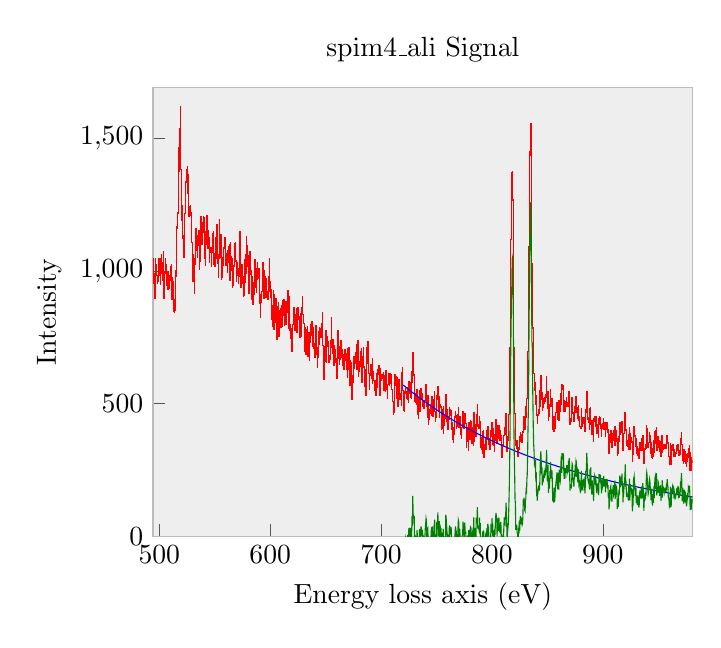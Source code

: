 % This file was created by tikzplotlib v0.9.1.
\begin{tikzpicture}

\begin{axis}[
axis background/.style={fill=white!93.333!black},
axis line style={white!73.725!black},
tick pos=left,
title={spim4\_ali Signal},
x grid style={white!69.02!black},
xlabel={Energy loss axis (eV)},
xmin=494.32, xmax=981.052,
xtick style={color=white!33.333!black},
y grid style={white!69.02!black},
ylabel={Intensity},
ymin=0, ymax=1690.7,
ytick style={color=white!33.333!black}
]
\addplot [red, const plot mark mid]
table {%
494.32 1046
494.644 1013
494.968 954
495.291 967
495.615 991
495.939 895
496.262 952
496.586 1047
496.909 1024
497.233 1019
497.557 1002
497.88 984
498.204 960
498.528 954
498.851 962
499.175 993
499.498 1000
499.822 1047
500.146 1012
500.469 985
500.793 1047
501.117 950
501.44 1034
501.764 1062
502.087 990
502.411 992
502.735 963
503.058 1002
503.382 1033
503.706 1073
504.029 897
504.353 954
504.676 953
505.0 993
505.324 990
505.647 1048
505.971 1025
506.294 993
506.618 945
506.942 983
507.265 997
507.589 950
507.913 932
508.236 998
508.56 935
508.883 982
509.207 961
509.531 973
509.854 963
510.178 1002
510.502 1015
510.825 1025
511.149 966
511.472 894
511.796 932
512.12 977
512.443 959
512.767 909
513.091 848
513.414 891
513.738 843
514.061 876
514.385 851
514.709 906
515.032 1002
515.356 1002
515.68 978
516.003 1166
516.327 1161
516.65 1222
516.974 1217
517.298 1371
517.621 1377
517.945 1467
518.269 1539
518.592 1520
518.916 1622
519.239 1458
519.563 1382
519.887 1193
520.21 1207
520.534 1189
520.858 1247
521.181 1132
521.505 1124
521.828 1080
522.152 1053
522.476 1123
522.799 1175
523.123 1218
523.447 1308
523.77 1279
524.094 1338
524.417 1334
524.741 1365
525.065 1381
525.388 1395
525.712 1363
526.036 1294
526.359 1299
526.683 1204
527.006 1244
527.33 1240
527.654 1211
527.977 1246
528.301 1221
528.625 1219
528.948 1106
529.272 1133
529.595 1106
529.919 1033
530.243 1063
530.566 960
530.89 1010
531.214 995
531.537 917
531.861 948
532.184 1046
532.508 1024
532.832 1153
533.155 1162
533.479 1137
533.803 1132
534.126 1078
534.45 1052
534.773 1134
535.097 1095
535.421 1132
535.744 1151
536.068 1006
536.392 1029
536.715 1036
537.039 1157
537.362 1192
537.686 1207
538.01 1199
538.333 1101
538.657 1122
538.981 1183
539.304 1145
539.628 1206
539.951 1170
540.275 1203
540.599 1089
540.922 1092
541.246 1047
541.57 1022
541.893 1075
542.217 1150
542.54 1144
542.864 1209
543.188 1101
543.511 1121
543.835 1087
544.159 1142
544.482 1154
544.806 1128
545.129 1049
545.453 1034
545.777 1089
546.1 1070
546.424 1077
546.748 1073
547.071 1018
547.395 1071
547.718 1087
548.042 1140
548.366 1082
548.689 1073
549.013 1149
549.337 1024
549.66 1064
549.984 1061
550.307 1018
550.631 1127
550.955 1076
551.278 1046
551.602 1068
551.926 1175
552.249 1108
552.573 1042
552.896 1027
553.22 976
553.544 1016
553.867 1063
554.191 1047
554.515 1193
554.838 1089
555.162 1057
555.485 1138
555.809 1051
556.133 970
556.456 1049
556.78 1003
557.104 977
557.427 1041
557.751 1020
558.074 1029
558.398 1089
558.722 1100
559.045 1087
559.369 1127
559.693 1044
560.016 1020
560.34 1064
560.663 1057
560.987 1056
561.311 996
561.634 1078
561.958 1059
562.282 1092
562.605 1038
562.929 1031
563.252 1100
563.576 973
563.9 964
564.223 1106
564.547 1002
564.871 1034
565.194 1055
565.518 1048
565.841 988
566.165 939
566.489 981
566.812 946
567.136 1011
567.46 1019
567.783 1044
568.107 1063
568.43 1104
568.754 1107
569.078 1038
569.401 960
569.725 1040
570.049 984
570.372 1010
570.696 1032
571.019 998
571.343 1011
571.667 954
571.99 980
572.314 1012
572.638 1147
572.961 1112
573.285 1040
573.608 938
573.932 990
574.256 983
574.579 1024
574.903 979
575.227 955
575.55 978
575.874 905
576.197 918
576.521 973
576.845 908
577.168 982
577.492 1045
577.816 957
578.139 1061
578.463 992
578.786 1131
579.11 1044
579.434 1059
579.757 1095
580.081 1017
580.405 1058
580.728 1021
581.052 915
581.375 1000
581.699 1072
582.023 1054
582.346 1037
582.67 987
582.994 1003
583.317 934
583.641 891
583.964 978
584.288 905
584.612 875
584.935 950
585.259 911
585.583 958
585.906 1030
586.23 1044
586.553 981
586.877 938
587.201 951
587.524 1008
587.848 920
588.172 967
588.495 1033
588.819 971
589.142 1011
589.466 994
589.79 1010
590.113 996
590.437 968
590.761 877
591.084 826
591.408 913
591.731 909
592.055 907
592.379 881
592.702 924
593.026 935
593.35 1022
593.673 1032
593.997 954
594.32 895
594.644 914
594.968 1000
595.291 979
595.615 960
595.939 900
596.262 970
596.586 936
596.909 900
597.233 924
597.557 922
597.88 921
598.204 892
598.528 958
598.851 978
599.175 1048
599.498 922
599.822 930
600.146 959
600.469 951
600.793 901
601.117 930
601.44 842
601.764 817
602.087 831
602.411 792
602.735 870
603.058 928
603.382 780
603.705 912
604.029 881
604.353 857
604.676 806
605.0 808
605.324 896
605.647 818
605.971 865
606.294 743
606.618 826
606.942 835
607.265 818
607.589 881
607.913 754
608.236 768
608.56 847
608.883 851
609.207 832
609.531 859
609.854 788
610.178 859
610.502 805
610.825 868
611.149 791
611.472 888
611.796 831
612.12 857
612.443 894
612.767 796
613.091 818
613.414 800
613.738 846
614.061 839
614.385 883
614.709 798
615.032 846
615.356 851
615.68 843
616.003 926
616.327 856
616.65 782
616.974 904
617.298 806
617.621 809
617.945 777
618.269 800
618.592 747
618.916 784
619.239 763
619.563 695
619.887 781
620.21 745
620.534 800
620.858 809
621.181 863
621.505 807
621.828 839
622.152 863
622.476 775
622.799 830
623.123 837
623.447 836
623.77 859
624.094 769
624.417 788
624.741 862
625.065 837
625.388 864
625.712 817
626.036 829
626.359 826
626.683 768
627.006 751
627.33 840
627.654 785
627.977 753
628.301 823
628.625 863
628.948 845
629.272 905
629.595 835
629.919 809
630.243 835
630.566 802
630.89 735
631.214 698
631.537 749
631.861 786
632.184 775
632.508 687
632.832 716
633.155 778
633.479 790
633.803 712
634.126 676
634.45 762
634.773 729
635.097 768
635.421 661
635.744 731
636.068 741
636.392 800
636.715 800
637.039 811
637.362 757
637.686 809
638.01 800
638.333 716
638.657 788
638.981 738
639.304 707
639.628 728
639.951 723
640.275 675
640.599 681
640.922 767
641.246 795
641.57 791
641.893 779
642.217 686
642.54 635
642.864 712
643.188 675
643.511 756
643.835 771
644.159 724
644.482 785
644.806 748
645.129 754
645.453 769
645.777 783
646.1 751
646.424 762
646.748 803
647.071 845
647.395 736
647.718 719
648.042 631
648.366 593
648.689 655
649.013 715
649.337 660
649.66 719
649.984 741
650.307 776
650.631 719
650.955 656
651.278 751
651.602 719
651.926 716
652.249 735
652.573 699
652.896 680
653.22 656
653.544 664
653.867 665
654.191 736
654.515 693
654.838 713
655.162 823
655.485 738
655.809 713
656.133 721
656.456 741
656.78 691
657.104 652
657.427 644
657.751 689
658.074 720
658.398 683
658.722 705
659.045 657
659.369 671
659.693 668
660.016 600
660.34 596
660.663 681
660.987 774
661.311 712
661.634 725
661.958 672
662.282 715
662.605 647
662.929 665
663.252 682
663.576 695
663.9 737
664.223 716
664.547 674
664.871 705
665.194 659
665.518 684
665.841 645
666.165 681
666.489 628
666.812 679
667.136 636
667.46 703
667.783 677
668.107 666
668.43 661
668.754 690
669.078 649
669.401 628
669.725 600
670.049 628
670.372 709
670.696 703
671.019 710
671.343 693
671.667 591
671.99 569
672.314 662
672.638 632
672.961 654
673.285 612
673.608 590
673.932 516
674.256 604
674.579 579
674.903 593
675.227 626
675.55 678
675.874 660
676.197 634
676.521 671
676.845 653
677.168 680
677.492 693
677.816 661
678.139 627
678.463 723
678.786 713
679.11 737
679.434 659
679.757 603
680.081 620
680.405 657
680.728 627
681.052 655
681.375 640
681.699 698
682.023 652
682.346 706
682.67 667
682.994 581
683.317 633
683.641 678
683.964 710
684.288 682
684.612 638
684.935 625
685.259 573
685.583 563
685.906 628
686.23 586
686.553 530
686.877 655
687.201 653
687.524 713
687.848 722
688.172 735
688.495 707
688.819 661
689.142 614
689.466 554
689.79 584
690.113 608
690.437 630
690.761 646
691.084 607
691.408 596
691.731 608
692.055 575
692.379 669
692.702 597
693.026 621
693.35 591
693.673 586
693.997 554
694.32 550
694.644 588
694.968 583
695.291 530
695.615 550
695.939 593
696.262 615
696.586 561
696.909 571
697.233 628
697.557 627
697.88 609
698.204 642
698.528 565
698.851 562
699.175 531
699.498 634
699.822 589
700.146 603
700.469 604
700.793 608
701.116 595
701.44 596
701.764 606
702.087 616
702.411 616
702.735 549
703.058 570
703.382 557
703.705 606
704.029 545
704.353 624
704.676 606
705.0 587
705.324 555
705.647 519
705.971 569
706.294 573
706.618 602
706.942 589
707.265 613
707.589 570
707.913 576
708.236 580
708.56 613
708.883 611
709.207 596
709.531 586
709.854 553
710.178 527
710.502 528
710.825 509
711.149 498
711.472 458
711.796 465
712.12 508
712.443 569
712.767 610
713.091 607
713.414 573
713.738 601
714.061 585
714.385 520
714.709 530
715.032 598
715.356 490
715.68 530
716.003 590
716.327 566
716.65 529
716.974 515
717.298 522
717.621 517
717.945 539
718.269 492
718.592 544
718.916 618
719.239 622
719.563 636
719.887 551
720.21 496
720.534 474
720.858 496
721.181 470
721.505 547
721.828 550
722.152 556
722.476 540
722.799 518
723.123 547
723.447 525
723.77 522
724.094 561
724.417 516
724.741 506
725.065 584
725.388 540
725.712 564
726.036 572
726.359 580
726.683 523
727.006 527
727.33 518
727.654 564
727.977 619
728.301 580
728.625 693
728.948 621
729.272 619
729.595 608
729.919 608
730.243 507
730.566 527
730.89 537
731.214 503
731.537 512
731.861 496
732.184 517
732.508 552
732.832 514
733.155 511
733.479 458
733.803 444
734.126 522
734.45 511
734.773 549
735.097 471
735.421 514
735.744 517
736.068 555
736.392 518
736.715 535
737.039 525
737.362 537
737.686 512
738.01 490
738.333 483
738.657 501
738.981 495
739.304 481
739.628 512
739.951 539
740.275 553
740.599 571
740.922 563
741.246 491
741.57 516
741.893 527
742.217 529
742.54 447
742.864 422
743.188 452
743.511 447
743.835 442
744.159 479
744.482 475
744.806 463
745.129 497
745.453 523
745.777 455
746.1 525
746.424 502
746.748 450
747.071 476
747.395 458
747.718 515
748.042 511
748.366 544
748.689 471
749.013 450
749.337 431
749.66 449
749.984 471
750.307 531
750.631 517
750.955 528
751.278 563
751.602 472
751.926 502
752.249 476
752.573 527
752.896 449
753.22 486
753.544 498
753.867 489
754.191 490
754.515 401
754.838 477
755.162 405
755.485 450
755.809 458
756.133 488
756.456 389
756.78 416
757.104 432
757.427 424
757.751 456
758.074 444
758.398 535
758.722 523
759.045 496
759.369 479
759.693 433
760.016 440
760.34 404
760.663 415
760.987 453
761.311 440
761.634 487
761.958 450
762.282 457
762.605 477
762.929 475
763.252 474
763.576 402
763.9 404
764.223 416
764.547 428
764.871 365
765.194 410
765.518 355
765.841 406
766.165 385
766.489 408
766.812 451
767.136 469
767.46 456
767.783 449
768.107 406
768.43 417
768.754 420
769.078 413
769.401 458
769.725 486
770.049 479
770.372 410
770.696 442
771.019 451
771.343 411
771.667 398
771.99 384
772.314 384
772.638 367
772.961 411
773.285 420
773.608 424
773.932 471
774.256 455
774.579 428
774.903 407
775.227 422
775.55 463
775.874 425
776.197 426
776.521 425
776.845 335
777.168 396
777.492 388
777.816 391
778.139 409
778.463 356
778.786 324
779.11 427
779.434 371
779.757 415
780.081 365
780.405 428
780.728 435
781.052 432
781.375 408
781.699 377
782.023 348
782.346 387
782.67 410
782.994 401
783.317 344
783.641 465
783.964 358
784.288 415
784.612 403
784.935 422
785.259 407
785.583 377
785.906 459
786.23 449
786.553 438
786.877 496
787.201 415
787.524 422
787.848 418
788.172 411
788.495 405
788.819 453
789.142 405
789.466 431
789.79 339
790.113 336
790.437 329
790.761 334
791.084 371
791.408 376
791.731 394
792.055 312
792.379 397
792.702 347
793.026 296
793.35 327
793.673 342
793.997 369
794.32 360
794.644 329
794.968 385
795.291 386
795.615 399
795.938 363
796.262 414
796.586 405
796.909 397
797.233 368
797.557 346
797.88 335
798.204 326
798.527 332
798.851 350
799.175 400
799.498 396
799.822 375
800.146 429
800.469 370
800.793 405
801.116 346
801.44 356
801.764 343
802.087 318
802.411 382
802.735 360
803.058 394
803.382 426
803.705 440
804.029 424
804.353 417
804.676 350
805.0 417
805.324 381
805.647 369
805.971 399
806.294 419
806.618 390
806.942 365
807.265 362
807.589 378
807.913 399
808.236 381
808.56 311
808.883 318
809.207 297
809.531 312
809.854 344
810.178 347
810.502 343
810.825 379
811.149 410
811.472 386
811.796 382
812.12 414
812.443 417
812.767 462
813.091 414
813.414 371
813.738 321
814.061 375
814.385 362
814.709 376
815.032 406
815.356 459
815.68 517
816.003 613
816.327 711
816.65 874
816.974 1026
817.298 1118
817.621 1227
817.945 1268
818.269 1371
818.592 1377
818.916 1268
819.239 1194
819.563 964
819.887 712
820.21 623
820.534 551
820.858 462
821.181 442
821.505 344
821.828 356
822.152 360
822.476 360
822.799 330
823.123 326
823.447 300
823.77 312
824.094 335
824.417 326
824.741 375
825.065 336
825.388 372
825.712 390
826.036 358
826.359 384
826.683 359
827.006 378
827.33 354
827.654 358
827.977 393
828.301 448
828.625 427
828.948 453
829.272 439
829.595 405
829.919 401
830.243 441
830.566 446
830.89 488
831.214 465
831.537 519
831.861 535
832.184 607
832.508 698
832.832 773
833.155 900
833.479 1092
833.803 1237
834.126 1383
834.45 1449
834.773 1537
835.097 1558
835.421 1436
835.744 1239
836.068 1030
836.392 1024
836.715 872
837.039 785
837.362 693
837.686 639
838.01 613
838.333 563
838.657 560
838.981 549
839.304 580
839.628 497
839.951 532
840.275 454
840.599 458
840.922 424
841.246 444
841.57 455
841.893 466
842.217 479
842.54 464
842.864 462
843.188 489
843.511 549
843.835 585
844.159 605
844.482 558
844.806 517
845.129 543
845.453 474
845.777 511
846.1 484
846.424 496
846.748 511
847.071 520
847.395 499
847.718 524
848.042 508
848.366 526
848.689 535
849.013 564
849.337 603
849.66 522
849.984 483
850.307 511
850.631 544
850.955 438
851.278 468
851.602 493
851.926 453
852.249 498
852.573 490
852.896 552
853.22 490
853.544 513
853.867 506
854.191 518
854.515 468
854.838 401
855.162 436
855.485 414
855.809 395
856.133 451
856.456 396
856.78 406
857.104 436
857.427 453
857.751 465
858.074 478
858.398 489
858.722 505
859.045 463
859.369 440
859.693 459
860.016 501
860.34 438
860.663 513
860.987 477
861.311 480
861.634 471
861.958 501
862.282 539
862.605 560
862.929 497
863.252 571
863.576 553
863.9 569
864.223 554
864.547 558
864.871 498
865.194 472
865.518 512
865.841 472
866.165 496
866.489 503
866.812 506
867.136 492
867.46 521
867.783 489
868.107 495
868.43 505
868.754 491
869.078 536
869.401 494
869.725 544
870.049 512
870.372 421
870.696 443
871.019 440
871.343 433
871.667 431
871.99 453
872.314 521
872.638 517
872.961 467
873.285 462
873.608 450
873.932 431
874.256 463
874.579 466
874.903 489
875.227 513
875.55 467
875.874 527
876.197 522
876.521 465
876.845 479
877.168 485
877.492 443
877.816 454
878.139 492
878.463 435
878.786 440
879.11 451
879.434 415
879.757 405
880.081 408
880.405 408
880.728 483
881.052 439
881.375 414
881.699 412
882.023 446
882.346 424
882.67 446
882.994 449
883.317 417
883.641 421
883.964 394
884.288 437
884.612 477
884.935 468
885.259 492
885.583 545
885.906 506
886.23 481
886.553 441
886.877 439
887.201 428
887.524 446
887.848 415
888.172 404
888.495 480
888.819 449
889.142 486
889.466 422
889.79 411
890.113 383
890.437 436
890.761 396
891.084 420
891.408 385
891.731 356
892.055 443
892.379 450
892.702 436
893.026 431
893.349 415
893.673 450
893.997 415
894.32 388
894.644 386
894.968 420
895.291 391
895.615 403
895.938 410
896.262 374
896.586 444
896.909 440
897.233 452
897.557 420
897.88 448
898.204 422
898.527 408
898.851 378
899.175 421
899.498 425
899.822 408
900.146 418
900.469 420
900.793 442
901.116 401
901.44 419
901.764 404
902.087 428
902.411 378
902.735 405
903.058 427
903.382 403
903.705 427
904.029 413
904.353 390
904.676 403
905.0 356
905.324 372
905.647 311
905.971 334
906.294 382
906.618 367
906.942 393
907.265 397
907.589 355
907.913 360
908.236 336
908.56 382
908.883 367
909.207 387
909.531 398
909.854 361
910.178 367
910.502 370
910.825 414
911.149 344
911.472 371
911.796 400
912.12 359
912.443 392
912.767 370
913.091 304
913.414 332
913.738 336
914.061 312
914.385 359
914.709 377
915.032 358
915.356 429
915.68 384
916.003 416
916.327 418
916.65 390
916.974 402
917.298 434
917.621 389
917.945 381
918.269 325
918.592 371
918.916 363
919.239 386
919.563 404
919.887 398
920.21 466
920.534 411
920.858 403
921.181 372
921.505 343
921.828 362
922.152 344
922.476 343
922.799 340
923.123 327
923.447 384
923.77 347
924.094 409
924.417 326
924.741 386
925.065 385
925.388 359
925.712 371
926.036 355
926.359 358
926.683 283
927.006 305
927.33 307
927.654 399
927.977 407
928.301 414
928.625 375
928.948 378
929.272 338
929.595 351
929.919 369
930.243 311
930.566 339
930.89 316
931.214 303
931.537 339
931.861 310
932.184 332
932.508 292
932.832 302
933.155 348
933.479 352
933.803 349
934.126 335
934.45 324
934.773 370
935.097 327
935.421 347
935.744 324
936.068 381
936.392 357
936.715 352
937.039 276
937.362 322
937.686 319
938.01 331
938.333 326
938.657 345
938.981 332
939.304 407
939.628 419
939.951 407
940.275 381
940.599 354
940.922 336
941.246 342
941.57 355
941.893 385
942.217 392
942.54 379
942.864 356
943.188 347
943.511 311
943.835 331
944.159 354
944.482 297
944.806 294
945.129 320
945.453 332
945.777 299
946.1 362
946.424 317
946.748 361
947.071 393
947.395 398
947.718 349
948.042 371
948.366 409
948.689 325
949.013 347
949.337 335
949.66 336
949.984 374
950.307 369
950.631 334
950.955 359
951.278 321
951.602 354
951.926 356
952.249 333
952.573 301
952.896 341
953.22 314
953.544 379
953.867 343
954.191 328
954.515 337
954.838 346
955.162 339
955.485 341
955.809 332
956.133 344
956.456 342
956.78 345
957.104 332
957.427 362
957.751 349
958.074 379
958.398 359
958.722 354
959.045 314
959.369 308
959.693 301
960.016 279
960.34 286
960.663 270
960.987 349
961.311 300
961.634 272
961.958 306
962.282 340
962.605 323
962.929 347
963.252 341
963.576 346
963.9 342
964.223 302
964.547 325
964.871 316
965.194 300
965.518 302
965.841 311
966.165 314
966.489 318
966.812 340
967.136 325
967.46 328
967.783 346
968.107 315
968.43 323
968.754 303
969.078 304
969.401 324
969.725 308
970.049 361
970.372 353
970.696 368
971.019 392
971.343 346
971.667 286
971.99 337
972.314 327
972.638 292
972.961 276
973.285 298
973.608 328
973.932 293
974.256 281
974.579 320
974.903 276
975.227 306
975.55 264
975.874 281
976.197 291
976.521 313
976.845 296
977.168 331
977.492 324
977.816 329
978.139 340
978.463 317
978.786 248
979.11 282
979.434 298
979.757 249
980.081 279
980.405 277
980.728 287
981.052 287
};
\addplot [blue]
table {%
494.32 nan
494.644 nan
494.968 nan
495.291 nan
495.615 nan
495.939 nan
496.262 nan
496.586 nan
496.909 nan
497.233 nan
497.557 nan
497.88 nan
498.204 nan
498.528 nan
498.851 nan
499.175 nan
499.498 nan
499.822 nan
500.146 nan
500.469 nan
500.793 nan
501.117 nan
501.44 nan
501.764 nan
502.087 nan
502.411 nan
502.735 nan
503.058 nan
503.382 nan
503.706 nan
504.029 nan
504.353 nan
504.676 nan
505.0 nan
505.324 nan
505.647 nan
505.971 nan
506.294 nan
506.618 nan
506.942 nan
507.265 nan
507.589 nan
507.913 nan
508.236 nan
508.56 nan
508.883 nan
509.207 nan
509.531 nan
509.854 nan
510.178 nan
510.502 nan
510.825 nan
511.149 nan
511.472 nan
511.796 nan
512.12 nan
512.443 nan
512.767 nan
513.091 nan
513.414 nan
513.738 nan
514.061 nan
514.385 nan
514.709 nan
515.032 nan
515.356 nan
515.68 nan
516.003 nan
516.327 nan
516.65 nan
516.974 nan
517.298 nan
517.621 nan
517.945 nan
518.269 nan
518.592 nan
518.916 nan
519.239 nan
519.563 nan
519.887 nan
520.21 nan
520.534 nan
520.858 nan
521.181 nan
521.505 nan
521.828 nan
522.152 nan
522.476 nan
522.799 nan
523.123 nan
523.447 nan
523.77 nan
524.094 nan
524.417 nan
524.741 nan
525.065 nan
525.388 nan
525.712 nan
526.036 nan
526.359 nan
526.683 nan
527.006 nan
527.33 nan
527.654 nan
527.977 nan
528.301 nan
528.625 nan
528.948 nan
529.272 nan
529.595 nan
529.919 nan
530.243 nan
530.566 nan
530.89 nan
531.214 nan
531.537 nan
531.861 nan
532.184 nan
532.508 nan
532.832 nan
533.155 nan
533.479 nan
533.803 nan
534.126 nan
534.45 nan
534.773 nan
535.097 nan
535.421 nan
535.744 nan
536.068 nan
536.392 nan
536.715 nan
537.039 nan
537.362 nan
537.686 nan
538.01 nan
538.333 nan
538.657 nan
538.981 nan
539.304 nan
539.628 nan
539.951 nan
540.275 nan
540.599 nan
540.922 nan
541.246 nan
541.57 nan
541.893 nan
542.217 nan
542.54 nan
542.864 nan
543.188 nan
543.511 nan
543.835 nan
544.159 nan
544.482 nan
544.806 nan
545.129 nan
545.453 nan
545.777 nan
546.1 nan
546.424 nan
546.748 nan
547.071 nan
547.395 nan
547.718 nan
548.042 nan
548.366 nan
548.689 nan
549.013 nan
549.337 nan
549.66 nan
549.984 nan
550.307 nan
550.631 nan
550.955 nan
551.278 nan
551.602 nan
551.926 nan
552.249 nan
552.573 nan
552.896 nan
553.22 nan
553.544 nan
553.867 nan
554.191 nan
554.515 nan
554.838 nan
555.162 nan
555.485 nan
555.809 nan
556.133 nan
556.456 nan
556.78 nan
557.104 nan
557.427 nan
557.751 nan
558.074 nan
558.398 nan
558.722 nan
559.045 nan
559.369 nan
559.693 nan
560.016 nan
560.34 nan
560.663 nan
560.987 nan
561.311 nan
561.634 nan
561.958 nan
562.282 nan
562.605 nan
562.929 nan
563.252 nan
563.576 nan
563.9 nan
564.223 nan
564.547 nan
564.871 nan
565.194 nan
565.518 nan
565.841 nan
566.165 nan
566.489 nan
566.812 nan
567.136 nan
567.46 nan
567.783 nan
568.107 nan
568.43 nan
568.754 nan
569.078 nan
569.401 nan
569.725 nan
570.049 nan
570.372 nan
570.696 nan
571.019 nan
571.343 nan
571.667 nan
571.99 nan
572.314 nan
572.638 nan
572.961 nan
573.285 nan
573.608 nan
573.932 nan
574.256 nan
574.579 nan
574.903 nan
575.227 nan
575.55 nan
575.874 nan
576.197 nan
576.521 nan
576.845 nan
577.168 nan
577.492 nan
577.816 nan
578.139 nan
578.463 nan
578.786 nan
579.11 nan
579.434 nan
579.757 nan
580.081 nan
580.405 nan
580.728 nan
581.052 nan
581.375 nan
581.699 nan
582.023 nan
582.346 nan
582.67 nan
582.994 nan
583.317 nan
583.641 nan
583.964 nan
584.288 nan
584.612 nan
584.935 nan
585.259 nan
585.583 nan
585.906 nan
586.23 nan
586.553 nan
586.877 nan
587.201 nan
587.524 nan
587.848 nan
588.172 nan
588.495 nan
588.819 nan
589.142 nan
589.466 nan
589.79 nan
590.113 nan
590.437 nan
590.761 nan
591.084 nan
591.408 nan
591.731 nan
592.055 nan
592.379 nan
592.702 nan
593.026 nan
593.35 nan
593.673 nan
593.997 nan
594.32 nan
594.644 nan
594.968 nan
595.291 nan
595.615 nan
595.939 nan
596.262 nan
596.586 nan
596.909 nan
597.233 nan
597.557 nan
597.88 nan
598.204 nan
598.528 nan
598.851 nan
599.175 nan
599.498 nan
599.822 nan
600.146 nan
600.469 nan
600.793 nan
601.117 nan
601.44 nan
601.764 nan
602.087 nan
602.411 nan
602.735 nan
603.058 nan
603.382 nan
603.705 nan
604.029 nan
604.353 nan
604.676 nan
605.0 nan
605.324 nan
605.647 nan
605.971 nan
606.294 nan
606.618 nan
606.942 nan
607.265 nan
607.589 nan
607.913 nan
608.236 nan
608.56 nan
608.883 nan
609.207 nan
609.531 nan
609.854 nan
610.178 nan
610.502 nan
610.825 nan
611.149 nan
611.472 nan
611.796 nan
612.12 nan
612.443 nan
612.767 nan
613.091 nan
613.414 nan
613.738 nan
614.061 nan
614.385 nan
614.709 nan
615.032 nan
615.356 nan
615.68 nan
616.003 nan
616.327 nan
616.65 nan
616.974 nan
617.298 nan
617.621 nan
617.945 nan
618.269 nan
618.592 nan
618.916 nan
619.239 nan
619.563 nan
619.887 nan
620.21 nan
620.534 nan
620.858 nan
621.181 nan
621.505 nan
621.828 nan
622.152 nan
622.476 nan
622.799 nan
623.123 nan
623.447 nan
623.77 nan
624.094 nan
624.417 nan
624.741 nan
625.065 nan
625.388 nan
625.712 nan
626.036 nan
626.359 nan
626.683 nan
627.006 nan
627.33 nan
627.654 nan
627.977 nan
628.301 nan
628.625 nan
628.948 nan
629.272 nan
629.595 nan
629.919 nan
630.243 nan
630.566 nan
630.89 nan
631.214 nan
631.537 nan
631.861 nan
632.184 nan
632.508 nan
632.832 nan
633.155 nan
633.479 nan
633.803 nan
634.126 nan
634.45 nan
634.773 nan
635.097 nan
635.421 nan
635.744 nan
636.068 nan
636.392 nan
636.715 nan
637.039 nan
637.362 nan
637.686 nan
638.01 nan
638.333 nan
638.657 nan
638.981 nan
639.304 nan
639.628 nan
639.951 nan
640.275 nan
640.599 nan
640.922 nan
641.246 nan
641.57 nan
641.893 nan
642.217 nan
642.54 nan
642.864 nan
643.188 nan
643.511 nan
643.835 nan
644.159 nan
644.482 nan
644.806 nan
645.129 nan
645.453 nan
645.777 nan
646.1 nan
646.424 nan
646.748 nan
647.071 nan
647.395 nan
647.718 nan
648.042 nan
648.366 nan
648.689 nan
649.013 nan
649.337 nan
649.66 nan
649.984 nan
650.307 nan
650.631 nan
650.955 nan
651.278 nan
651.602 nan
651.926 nan
652.249 nan
652.573 nan
652.896 nan
653.22 nan
653.544 nan
653.867 nan
654.191 nan
654.515 nan
654.838 nan
655.162 nan
655.485 nan
655.809 nan
656.133 nan
656.456 nan
656.78 nan
657.104 nan
657.427 nan
657.751 nan
658.074 nan
658.398 nan
658.722 nan
659.045 nan
659.369 nan
659.693 nan
660.016 nan
660.34 nan
660.663 nan
660.987 nan
661.311 nan
661.634 nan
661.958 nan
662.282 nan
662.605 nan
662.929 nan
663.252 nan
663.576 nan
663.9 nan
664.223 nan
664.547 nan
664.871 nan
665.194 nan
665.518 nan
665.841 nan
666.165 nan
666.489 nan
666.812 nan
667.136 nan
667.46 nan
667.783 nan
668.107 nan
668.43 nan
668.754 nan
669.078 nan
669.401 nan
669.725 nan
670.049 nan
670.372 nan
670.696 nan
671.019 nan
671.343 nan
671.667 nan
671.99 nan
672.314 nan
672.638 nan
672.961 nan
673.285 nan
673.608 nan
673.932 nan
674.256 nan
674.579 nan
674.903 nan
675.227 nan
675.55 nan
675.874 nan
676.197 nan
676.521 nan
676.845 nan
677.168 nan
677.492 nan
677.816 nan
678.139 nan
678.463 nan
678.786 nan
679.11 nan
679.434 nan
679.757 nan
680.081 nan
680.405 nan
680.728 nan
681.052 nan
681.375 nan
681.699 nan
682.023 nan
682.346 nan
682.67 nan
682.994 nan
683.317 nan
683.641 nan
683.964 nan
684.288 nan
684.612 nan
684.935 nan
685.259 nan
685.583 nan
685.906 nan
686.23 nan
686.553 nan
686.877 nan
687.201 nan
687.524 nan
687.848 nan
688.172 nan
688.495 nan
688.819 nan
689.142 nan
689.466 nan
689.79 nan
690.113 nan
690.437 nan
690.761 nan
691.084 nan
691.408 nan
691.731 nan
692.055 nan
692.379 nan
692.702 nan
693.026 nan
693.35 nan
693.673 nan
693.997 nan
694.32 nan
694.644 nan
694.968 nan
695.291 nan
695.615 nan
695.939 nan
696.262 nan
696.586 nan
696.909 nan
697.233 nan
697.557 nan
697.88 nan
698.204 nan
698.528 nan
698.851 nan
699.175 nan
699.498 nan
699.822 nan
700.146 nan
700.469 nan
700.793 nan
701.116 nan
701.44 nan
701.764 nan
702.087 nan
702.411 nan
702.735 nan
703.058 nan
703.382 nan
703.705 nan
704.029 nan
704.353 nan
704.676 nan
705.0 nan
705.324 nan
705.647 nan
705.971 nan
706.294 nan
706.618 nan
706.942 nan
707.265 nan
707.589 nan
707.913 nan
708.236 nan
708.56 nan
708.883 nan
709.207 nan
709.531 nan
709.854 nan
710.178 nan
710.502 nan
710.825 nan
711.149 nan
711.472 nan
711.796 nan
712.12 nan
712.443 nan
712.767 nan
713.091 nan
713.414 nan
713.738 nan
714.061 nan
714.385 nan
714.709 nan
715.032 nan
715.356 nan
715.68 nan
716.003 nan
716.327 nan
716.65 nan
716.974 nan
717.298 nan
717.621 nan
717.945 nan
718.269 nan
718.592 nan
718.916 nan
719.239 nan
719.563 nan
719.887 570.311
720.21 569.194
720.534 568.079
720.858 566.967
721.181 565.857
721.505 564.751
721.828 563.647
722.152 562.545
722.476 561.446
722.799 560.35
723.123 559.257
723.447 558.166
723.77 557.078
724.094 555.992
724.417 554.909
724.741 553.828
725.065 552.75
725.388 551.675
725.712 550.602
726.036 549.532
726.359 548.465
726.683 547.399
727.006 546.337
727.33 545.277
727.654 544.219
727.977 543.164
728.301 542.112
728.625 541.062
728.948 540.015
729.272 538.97
729.595 537.927
729.919 536.887
730.243 535.85
730.566 534.815
730.89 533.782
731.214 532.752
731.537 531.724
731.861 530.699
732.184 529.676
732.508 528.656
732.832 527.638
733.155 526.622
733.479 525.609
733.803 524.598
734.126 523.59
734.45 522.583
734.773 521.58
735.097 520.579
735.421 519.58
735.744 518.583
736.068 517.589
736.392 516.597
736.715 515.607
737.039 514.62
737.362 513.635
737.686 512.653
738.01 511.672
738.333 510.694
738.657 509.719
738.981 508.745
739.304 507.774
739.628 506.805
739.951 505.839
740.275 504.875
740.599 503.913
740.922 502.953
741.246 501.995
741.57 501.04
741.893 500.087
742.217 499.136
742.54 498.187
742.864 497.241
743.188 496.297
743.511 495.355
743.835 494.415
744.159 493.478
744.482 492.542
744.806 491.609
745.129 490.678
745.453 489.749
745.777 488.822
746.1 487.898
746.424 486.975
746.748 486.055
747.071 485.137
747.395 484.221
747.718 483.307
748.042 482.395
748.366 481.485
748.689 480.578
749.013 479.672
749.337 478.769
749.66 477.868
749.984 476.969
750.307 476.072
750.631 475.176
750.955 474.284
751.278 473.393
751.602 472.504
751.926 471.617
752.249 470.732
752.573 469.85
752.896 468.969
753.22 468.09
753.544 467.214
753.867 466.339
754.191 465.466
754.515 464.596
754.838 463.727
755.162 462.861
755.485 461.996
755.809 461.133
756.133 460.273
756.456 459.414
756.78 458.557
757.104 457.703
757.427 456.85
757.751 455.999
758.074 455.15
758.398 454.303
758.722 453.458
759.045 452.615
759.369 451.774
759.693 450.935
760.016 450.097
760.34 449.262
760.663 448.429
760.987 447.597
761.311 446.767
761.634 445.939
761.958 445.114
762.282 444.289
762.605 443.467
762.929 442.647
763.252 441.829
763.576 441.012
763.9 440.197
764.223 439.384
764.547 438.573
764.871 437.764
765.194 436.957
765.518 436.151
765.841 435.348
766.165 434.546
766.489 433.746
766.812 432.947
767.136 432.151
767.46 431.356
767.783 430.563
768.107 429.772
768.43 428.983
768.754 428.196
769.078 427.41
769.401 426.626
769.725 425.844
770.049 425.063
770.372 424.285
770.696 423.508
771.019 422.733
771.343 421.959
771.667 421.187
771.99 420.417
772.314 419.649
772.638 418.883
772.961 418.118
773.285 417.355
773.608 416.594
773.932 415.834
774.256 415.076
774.579 414.32
774.903 413.565
775.227 412.812
775.55 412.061
775.874 411.312
776.197 410.564
776.521 409.818
776.845 409.073
777.168 408.33
777.492 407.589
777.816 406.85
778.139 406.112
778.463 405.376
778.786 404.641
779.11 403.908
779.434 403.177
779.757 402.447
780.081 401.719
780.405 400.992
780.728 400.268
781.052 399.544
781.375 398.823
781.699 398.103
782.023 397.384
782.346 396.668
782.67 395.952
782.994 395.239
783.317 394.527
783.641 393.816
783.964 393.107
784.288 392.4
784.612 391.694
784.935 390.99
785.259 390.287
785.583 389.586
785.906 388.886
786.23 388.188
786.553 387.492
786.877 386.797
787.201 386.103
787.524 385.412
787.848 384.721
788.172 384.032
788.495 383.345
788.819 382.659
789.142 381.975
789.466 381.292
789.79 380.611
790.113 379.931
790.437 379.252
790.761 378.576
791.084 377.9
791.408 377.226
791.731 376.554
792.055 375.883
792.379 375.214
792.702 374.546
793.026 373.879
793.35 373.214
793.673 372.55
793.997 371.888
794.32 371.227
794.644 370.568
794.968 369.91
795.291 369.254
795.615 368.599
795.938 367.945
796.262 367.293
796.586 366.642
796.909 365.993
797.233 365.345
797.557 364.699
797.88 364.054
798.204 363.41
798.527 362.768
798.851 362.127
799.175 361.487
799.498 360.849
799.822 360.213
800.146 359.577
800.469 358.943
800.793 358.311
801.116 357.68
801.44 357.05
801.764 356.421
802.087 355.794
802.411 355.168
802.735 354.544
803.058 353.921
803.382 353.299
803.705 352.679
804.029 352.06
804.353 351.442
804.676 350.826
805.0 350.211
805.324 349.597
805.647 348.984
805.971 348.373
806.294 347.764
806.618 347.155
806.942 346.548
807.265 345.942
807.589 345.338
807.913 344.734
808.236 344.132
808.56 343.532
808.883 342.932
809.207 342.334
809.531 341.737
809.854 341.142
810.178 340.548
810.502 339.955
810.825 339.363
811.149 338.773
811.472 338.183
811.796 337.595
812.12 337.009
812.443 336.423
812.767 335.839
813.091 335.256
813.414 334.675
813.738 334.094
814.061 333.515
814.385 332.937
814.709 332.36
815.032 331.785
815.356 331.211
815.68 330.637
816.003 330.066
816.327 329.495
816.65 328.926
816.974 328.357
817.298 327.79
817.621 327.225
817.945 326.66
818.269 326.097
818.592 325.534
818.916 324.973
819.239 324.414
819.563 323.855
819.887 323.297
820.21 322.741
820.534 322.186
820.858 321.632
821.181 321.079
821.505 320.528
821.828 319.977
822.152 319.428
822.476 318.88
822.799 318.333
823.123 317.787
823.447 317.243
823.77 316.699
824.094 316.157
824.417 315.615
824.741 315.075
825.065 314.536
825.388 313.999
825.712 313.462
826.036 312.926
826.359 312.392
826.683 311.859
827.006 311.326
827.33 310.795
827.654 310.265
827.977 309.737
828.301 309.209
828.625 308.682
828.948 308.157
829.272 307.632
829.595 307.109
829.919 306.587
830.243 306.065
830.566 305.545
830.89 305.026
831.214 304.508
831.537 303.992
831.861 303.476
832.184 302.961
832.508 302.448
832.832 301.935
833.155 301.424
833.479 300.913
833.803 300.404
834.126 299.896
834.45 299.388
834.773 298.882
835.097 298.377
835.421 297.873
835.744 297.37
836.068 296.868
836.392 296.367
836.715 295.867
837.039 295.368
837.362 294.871
837.686 294.374
838.01 293.878
838.333 293.383
838.657 292.89
838.981 292.397
839.304 291.905
839.628 291.415
839.951 290.925
840.275 290.436
840.599 289.949
840.922 289.462
841.246 288.976
841.57 288.492
841.893 288.008
842.217 287.526
842.54 287.044
842.864 286.563
843.188 286.084
843.511 285.605
843.835 285.127
844.159 284.651
844.482 284.175
844.806 283.7
845.129 283.226
845.453 282.754
845.777 282.282
846.1 281.811
846.424 281.341
846.748 280.872
847.071 280.404
847.395 279.937
847.718 279.471
848.042 279.006
848.366 278.542
848.689 278.079
849.013 277.616
849.337 277.155
849.66 276.695
849.984 276.235
850.307 275.777
850.631 275.319
850.955 274.863
851.278 274.407
851.602 273.952
851.926 273.498
852.249 273.045
852.573 272.593
852.896 272.142
853.22 271.692
853.544 271.243
853.867 270.795
854.191 270.347
854.515 269.901
854.838 269.455
855.162 269.01
855.485 268.567
855.809 268.124
856.133 267.682
856.456 267.241
856.78 266.8
857.104 266.361
857.427 265.923
857.751 265.485
858.074 265.048
858.398 264.613
858.722 264.178
859.045 263.744
859.369 263.311
859.693 262.878
860.016 262.447
860.34 262.016
860.663 261.587
860.987 261.158
861.311 260.73
861.634 260.303
861.958 259.877
862.282 259.451
862.605 259.027
862.929 258.603
863.252 258.18
863.576 257.758
863.9 257.337
864.223 256.917
864.547 256.498
864.871 256.079
865.194 255.661
865.518 255.244
865.841 254.828
866.165 254.413
866.489 253.999
866.812 253.585
867.136 253.172
867.46 252.761
867.783 252.35
868.107 251.939
868.43 251.53
868.754 251.121
869.078 250.713
869.401 250.306
869.725 249.9
870.049 249.495
870.372 249.09
870.696 248.686
871.019 248.284
871.343 247.881
871.667 247.48
871.99 247.079
872.314 246.68
872.638 246.281
872.961 245.883
873.285 245.485
873.608 245.089
873.932 244.693
874.256 244.298
874.579 243.904
874.903 243.51
875.227 243.117
875.55 242.725
875.874 242.334
876.197 241.944
876.521 241.554
876.845 241.166
877.168 240.778
877.492 240.39
877.816 240.004
878.139 239.618
878.463 239.233
878.786 238.849
879.11 238.465
879.434 238.083
879.757 237.701
880.081 237.32
880.405 236.939
880.728 236.559
881.052 236.181
881.375 235.802
881.699 235.425
882.023 235.048
882.346 234.672
882.67 234.297
882.994 233.922
883.317 233.549
883.641 233.176
883.964 232.803
884.288 232.432
884.612 232.061
884.935 231.691
885.259 231.321
885.583 230.953
885.906 230.585
886.23 230.218
886.553 229.851
886.877 229.485
887.201 229.12
887.524 228.756
887.848 228.392
888.172 228.029
888.495 227.667
888.819 227.306
889.142 226.945
889.466 226.585
889.79 226.225
890.113 225.867
890.437 225.509
890.761 225.151
891.084 224.795
891.408 224.439
891.731 224.084
892.055 223.729
892.379 223.375
892.702 223.022
893.026 222.67
893.349 222.318
893.673 221.967
893.997 221.616
894.32 221.266
894.644 220.917
894.968 220.569
895.291 220.221
895.615 219.874
895.938 219.528
896.262 219.182
896.586 218.837
896.909 218.493
897.233 218.149
897.557 217.806
897.88 217.464
898.204 217.122
898.527 216.781
898.851 216.441
899.175 216.101
899.498 215.762
899.822 215.423
900.146 215.086
900.469 214.748
900.793 214.412
901.116 214.076
901.44 213.741
901.764 213.406
902.087 213.073
902.411 212.739
902.735 212.407
903.058 212.075
903.382 211.743
903.705 211.413
904.029 211.083
904.353 210.753
904.676 210.424
905.0 210.096
905.324 209.769
905.647 209.442
905.971 209.116
906.294 208.79
906.618 208.465
906.942 208.14
907.265 207.817
907.589 207.493
907.913 207.171
908.236 206.849
908.56 206.528
908.883 206.207
909.207 205.887
909.531 205.567
909.854 205.248
910.178 204.93
910.502 204.612
910.825 204.295
911.149 203.979
911.472 203.663
911.796 203.348
912.12 203.033
912.443 202.719
912.767 202.406
913.091 202.093
913.414 201.781
913.738 201.469
914.061 201.158
914.385 200.847
914.709 200.537
915.032 200.228
915.356 199.919
915.68 199.611
916.003 199.304
916.327 198.997
916.65 198.69
916.974 198.384
917.298 198.079
917.621 197.775
917.945 197.47
918.269 197.167
918.592 196.864
918.916 196.562
919.239 196.26
919.563 195.959
919.887 195.658
920.21 195.358
920.534 195.058
920.858 194.759
921.181 194.461
921.505 194.163
921.828 193.866
922.152 193.569
922.476 193.273
922.799 192.977
923.123 192.682
923.447 192.388
923.77 192.094
924.094 191.8
924.417 191.508
924.741 191.215
925.065 190.924
925.388 190.632
925.712 190.342
926.036 190.052
926.359 189.762
926.683 189.473
927.006 189.185
927.33 188.897
927.654 188.609
927.977 188.322
928.301 188.036
928.625 187.75
928.948 187.465
929.272 187.18
929.595 186.896
929.919 186.612
930.243 186.329
930.566 186.047
930.89 185.765
931.214 185.483
931.537 185.202
931.861 184.921
932.184 184.641
932.508 184.362
932.832 184.083
933.155 183.805
933.479 183.527
933.803 183.249
934.126 182.972
934.45 182.696
934.773 182.42
935.097 182.145
935.421 181.87
935.744 181.596
936.068 181.322
936.392 181.049
936.715 180.776
937.039 180.503
937.362 180.232
937.686 179.96
938.01 179.69
938.333 179.419
938.657 179.15
938.981 178.88
939.304 178.611
939.628 178.343
939.951 178.075
940.275 177.808
940.599 177.541
940.922 177.275
941.246 177.009
941.57 176.744
941.893 176.479
942.217 176.215
942.54 175.951
942.864 175.687
943.188 175.424
943.511 175.162
943.835 174.9
944.159 174.639
944.482 174.378
944.806 174.117
945.129 173.857
945.453 173.598
945.777 173.339
946.1 173.08
946.424 172.822
946.748 172.564
947.071 172.307
947.395 172.05
947.718 171.794
948.042 171.538
948.366 171.283
948.689 171.028
949.013 170.774
949.337 170.52
949.66 170.266
949.984 170.014
950.307 169.761
950.631 169.509
950.955 169.257
951.278 169.006
951.602 168.756
951.926 168.505
952.249 168.256
952.573 168.006
952.896 167.757
953.22 167.509
953.544 167.261
953.867 167.014
954.191 166.767
954.515 166.52
954.838 166.274
955.162 166.028
955.485 165.783
955.809 165.538
956.133 165.294
956.456 165.05
956.78 164.806
957.104 164.563
957.427 164.321
957.751 164.078
958.074 163.837
958.398 163.595
958.722 163.355
959.045 163.114
959.369 162.874
959.693 162.635
960.016 162.396
960.34 162.157
960.663 161.919
960.987 161.681
961.311 161.443
961.634 161.207
961.958 160.97
962.282 160.734
962.605 160.498
962.929 160.263
963.252 160.028
963.576 159.794
963.9 159.56
964.223 159.326
964.547 159.093
964.871 158.86
965.194 158.628
965.518 158.396
965.841 158.165
966.165 157.934
966.489 157.703
966.812 157.473
967.136 157.243
967.46 157.013
967.783 156.784
968.107 156.556
968.43 156.328
968.754 156.1
969.078 155.873
969.401 155.646
969.725 155.419
970.049 155.193
970.372 154.967
970.696 154.742
971.019 154.517
971.343 154.292
971.667 154.068
971.99 153.845
972.314 153.621
972.638 153.398
972.961 153.176
973.285 152.954
973.608 152.732
973.932 152.511
974.256 152.29
974.579 152.069
974.903 151.849
975.227 151.629
975.55 151.41
975.874 151.191
976.197 150.972
976.521 150.754
976.845 150.536
977.168 150.319
977.492 150.102
977.816 149.885
978.139 149.669
978.463 149.453
978.786 149.237
979.11 149.022
979.434 148.807
979.757 148.593
980.081 148.379
980.405 148.165
980.728 147.952
981.052 147.739
};
\addplot [green!50.196!black]
table {%
494.32 nan
494.644 nan
494.968 nan
495.291 nan
495.615 nan
495.939 nan
496.262 nan
496.586 nan
496.909 nan
497.233 nan
497.557 nan
497.88 nan
498.204 nan
498.528 nan
498.851 nan
499.175 nan
499.498 nan
499.822 nan
500.146 nan
500.469 nan
500.793 nan
501.117 nan
501.44 nan
501.764 nan
502.087 nan
502.411 nan
502.735 nan
503.058 nan
503.382 nan
503.706 nan
504.029 nan
504.353 nan
504.676 nan
505.0 nan
505.324 nan
505.647 nan
505.971 nan
506.294 nan
506.618 nan
506.942 nan
507.265 nan
507.589 nan
507.913 nan
508.236 nan
508.56 nan
508.883 nan
509.207 nan
509.531 nan
509.854 nan
510.178 nan
510.502 nan
510.825 nan
511.149 nan
511.472 nan
511.796 nan
512.12 nan
512.443 nan
512.767 nan
513.091 nan
513.414 nan
513.738 nan
514.061 nan
514.385 nan
514.709 nan
515.032 nan
515.356 nan
515.68 nan
516.003 nan
516.327 nan
516.65 nan
516.974 nan
517.298 nan
517.621 nan
517.945 nan
518.269 nan
518.592 nan
518.916 nan
519.239 nan
519.563 nan
519.887 nan
520.21 nan
520.534 nan
520.858 nan
521.181 nan
521.505 nan
521.828 nan
522.152 nan
522.476 nan
522.799 nan
523.123 nan
523.447 nan
523.77 nan
524.094 nan
524.417 nan
524.741 nan
525.065 nan
525.388 nan
525.712 nan
526.036 nan
526.359 nan
526.683 nan
527.006 nan
527.33 nan
527.654 nan
527.977 nan
528.301 nan
528.625 nan
528.948 nan
529.272 nan
529.595 nan
529.919 nan
530.243 nan
530.566 nan
530.89 nan
531.214 nan
531.537 nan
531.861 nan
532.184 nan
532.508 nan
532.832 nan
533.155 nan
533.479 nan
533.803 nan
534.126 nan
534.45 nan
534.773 nan
535.097 nan
535.421 nan
535.744 nan
536.068 nan
536.392 nan
536.715 nan
537.039 nan
537.362 nan
537.686 nan
538.01 nan
538.333 nan
538.657 nan
538.981 nan
539.304 nan
539.628 nan
539.951 nan
540.275 nan
540.599 nan
540.922 nan
541.246 nan
541.57 nan
541.893 nan
542.217 nan
542.54 nan
542.864 nan
543.188 nan
543.511 nan
543.835 nan
544.159 nan
544.482 nan
544.806 nan
545.129 nan
545.453 nan
545.777 nan
546.1 nan
546.424 nan
546.748 nan
547.071 nan
547.395 nan
547.718 nan
548.042 nan
548.366 nan
548.689 nan
549.013 nan
549.337 nan
549.66 nan
549.984 nan
550.307 nan
550.631 nan
550.955 nan
551.278 nan
551.602 nan
551.926 nan
552.249 nan
552.573 nan
552.896 nan
553.22 nan
553.544 nan
553.867 nan
554.191 nan
554.515 nan
554.838 nan
555.162 nan
555.485 nan
555.809 nan
556.133 nan
556.456 nan
556.78 nan
557.104 nan
557.427 nan
557.751 nan
558.074 nan
558.398 nan
558.722 nan
559.045 nan
559.369 nan
559.693 nan
560.016 nan
560.34 nan
560.663 nan
560.987 nan
561.311 nan
561.634 nan
561.958 nan
562.282 nan
562.605 nan
562.929 nan
563.252 nan
563.576 nan
563.9 nan
564.223 nan
564.547 nan
564.871 nan
565.194 nan
565.518 nan
565.841 nan
566.165 nan
566.489 nan
566.812 nan
567.136 nan
567.46 nan
567.783 nan
568.107 nan
568.43 nan
568.754 nan
569.078 nan
569.401 nan
569.725 nan
570.049 nan
570.372 nan
570.696 nan
571.019 nan
571.343 nan
571.667 nan
571.99 nan
572.314 nan
572.638 nan
572.961 nan
573.285 nan
573.608 nan
573.932 nan
574.256 nan
574.579 nan
574.903 nan
575.227 nan
575.55 nan
575.874 nan
576.197 nan
576.521 nan
576.845 nan
577.168 nan
577.492 nan
577.816 nan
578.139 nan
578.463 nan
578.786 nan
579.11 nan
579.434 nan
579.757 nan
580.081 nan
580.405 nan
580.728 nan
581.052 nan
581.375 nan
581.699 nan
582.023 nan
582.346 nan
582.67 nan
582.994 nan
583.317 nan
583.641 nan
583.964 nan
584.288 nan
584.612 nan
584.935 nan
585.259 nan
585.583 nan
585.906 nan
586.23 nan
586.553 nan
586.877 nan
587.201 nan
587.524 nan
587.848 nan
588.172 nan
588.495 nan
588.819 nan
589.142 nan
589.466 nan
589.79 nan
590.113 nan
590.437 nan
590.761 nan
591.084 nan
591.408 nan
591.731 nan
592.055 nan
592.379 nan
592.702 nan
593.026 nan
593.35 nan
593.673 nan
593.997 nan
594.32 nan
594.644 nan
594.968 nan
595.291 nan
595.615 nan
595.939 nan
596.262 nan
596.586 nan
596.909 nan
597.233 nan
597.557 nan
597.88 nan
598.204 nan
598.528 nan
598.851 nan
599.175 nan
599.498 nan
599.822 nan
600.146 nan
600.469 nan
600.793 nan
601.117 nan
601.44 nan
601.764 nan
602.087 nan
602.411 nan
602.735 nan
603.058 nan
603.382 nan
603.705 nan
604.029 nan
604.353 nan
604.676 nan
605.0 nan
605.324 nan
605.647 nan
605.971 nan
606.294 nan
606.618 nan
606.942 nan
607.265 nan
607.589 nan
607.913 nan
608.236 nan
608.56 nan
608.883 nan
609.207 nan
609.531 nan
609.854 nan
610.178 nan
610.502 nan
610.825 nan
611.149 nan
611.472 nan
611.796 nan
612.12 nan
612.443 nan
612.767 nan
613.091 nan
613.414 nan
613.738 nan
614.061 nan
614.385 nan
614.709 nan
615.032 nan
615.356 nan
615.68 nan
616.003 nan
616.327 nan
616.65 nan
616.974 nan
617.298 nan
617.621 nan
617.945 nan
618.269 nan
618.592 nan
618.916 nan
619.239 nan
619.563 nan
619.887 nan
620.21 nan
620.534 nan
620.858 nan
621.181 nan
621.505 nan
621.828 nan
622.152 nan
622.476 nan
622.799 nan
623.123 nan
623.447 nan
623.77 nan
624.094 nan
624.417 nan
624.741 nan
625.065 nan
625.388 nan
625.712 nan
626.036 nan
626.359 nan
626.683 nan
627.006 nan
627.33 nan
627.654 nan
627.977 nan
628.301 nan
628.625 nan
628.948 nan
629.272 nan
629.595 nan
629.919 nan
630.243 nan
630.566 nan
630.89 nan
631.214 nan
631.537 nan
631.861 nan
632.184 nan
632.508 nan
632.832 nan
633.155 nan
633.479 nan
633.803 nan
634.126 nan
634.45 nan
634.773 nan
635.097 nan
635.421 nan
635.744 nan
636.068 nan
636.392 nan
636.715 nan
637.039 nan
637.362 nan
637.686 nan
638.01 nan
638.333 nan
638.657 nan
638.981 nan
639.304 nan
639.628 nan
639.951 nan
640.275 nan
640.599 nan
640.922 nan
641.246 nan
641.57 nan
641.893 nan
642.217 nan
642.54 nan
642.864 nan
643.188 nan
643.511 nan
643.835 nan
644.159 nan
644.482 nan
644.806 nan
645.129 nan
645.453 nan
645.777 nan
646.1 nan
646.424 nan
646.748 nan
647.071 nan
647.395 nan
647.718 nan
648.042 nan
648.366 nan
648.689 nan
649.013 nan
649.337 nan
649.66 nan
649.984 nan
650.307 nan
650.631 nan
650.955 nan
651.278 nan
651.602 nan
651.926 nan
652.249 nan
652.573 nan
652.896 nan
653.22 nan
653.544 nan
653.867 nan
654.191 nan
654.515 nan
654.838 nan
655.162 nan
655.485 nan
655.809 nan
656.133 nan
656.456 nan
656.78 nan
657.104 nan
657.427 nan
657.751 nan
658.074 nan
658.398 nan
658.722 nan
659.045 nan
659.369 nan
659.693 nan
660.016 nan
660.34 nan
660.663 nan
660.987 nan
661.311 nan
661.634 nan
661.958 nan
662.282 nan
662.605 nan
662.929 nan
663.252 nan
663.576 nan
663.9 nan
664.223 nan
664.547 nan
664.871 nan
665.194 nan
665.518 nan
665.841 nan
666.165 nan
666.489 nan
666.812 nan
667.136 nan
667.46 nan
667.783 nan
668.107 nan
668.43 nan
668.754 nan
669.078 nan
669.401 nan
669.725 nan
670.049 nan
670.372 nan
670.696 nan
671.019 nan
671.343 nan
671.667 nan
671.99 nan
672.314 nan
672.638 nan
672.961 nan
673.285 nan
673.608 nan
673.932 nan
674.256 nan
674.579 nan
674.903 nan
675.227 nan
675.55 nan
675.874 nan
676.197 nan
676.521 nan
676.845 nan
677.168 nan
677.492 nan
677.816 nan
678.139 nan
678.463 nan
678.786 nan
679.11 nan
679.434 nan
679.757 nan
680.081 nan
680.405 nan
680.728 nan
681.052 nan
681.375 nan
681.699 nan
682.023 nan
682.346 nan
682.67 nan
682.994 nan
683.317 nan
683.641 nan
683.964 nan
684.288 nan
684.612 nan
684.935 nan
685.259 nan
685.583 nan
685.906 nan
686.23 nan
686.553 nan
686.877 nan
687.201 nan
687.524 nan
687.848 nan
688.172 nan
688.495 nan
688.819 nan
689.142 nan
689.466 nan
689.79 nan
690.113 nan
690.437 nan
690.761 nan
691.084 nan
691.408 nan
691.731 nan
692.055 nan
692.379 nan
692.702 nan
693.026 nan
693.35 nan
693.673 nan
693.997 nan
694.32 nan
694.644 nan
694.968 nan
695.291 nan
695.615 nan
695.939 nan
696.262 nan
696.586 nan
696.909 nan
697.233 nan
697.557 nan
697.88 nan
698.204 nan
698.528 nan
698.851 nan
699.175 nan
699.498 nan
699.822 nan
700.146 nan
700.469 nan
700.793 nan
701.116 nan
701.44 nan
701.764 nan
702.087 nan
702.411 nan
702.735 nan
703.058 nan
703.382 nan
703.705 nan
704.029 nan
704.353 nan
704.676 nan
705.0 nan
705.324 nan
705.647 nan
705.971 nan
706.294 nan
706.618 nan
706.942 nan
707.265 nan
707.589 nan
707.913 nan
708.236 nan
708.56 nan
708.883 nan
709.207 nan
709.531 nan
709.854 nan
710.178 nan
710.502 nan
710.825 nan
711.149 nan
711.472 nan
711.796 nan
712.12 nan
712.443 nan
712.767 nan
713.091 nan
713.414 nan
713.738 nan
714.061 nan
714.385 nan
714.709 nan
715.032 nan
715.356 nan
715.68 nan
716.003 nan
716.327 nan
716.65 nan
716.974 nan
717.298 nan
717.621 nan
717.945 nan
718.269 nan
718.592 nan
718.916 nan
719.239 nan
719.563 nan
719.887 -19.311
720.21 -73.194
720.534 -94.079
720.858 -70.967
721.181 -95.857
721.505 -17.751
721.828 -13.647
722.152 -6.545
722.476 -21.446
722.799 -42.35
723.123 -12.257
723.447 -33.166
723.77 -35.078
724.094 5.008
724.417 -38.909
724.741 -47.828
725.065 31.25
725.388 -11.675
725.712 13.398
726.036 22.468
726.359 31.535
726.683 -24.399
727.006 -19.337
727.33 -27.277
727.654 19.781
727.977 75.836
728.301 37.888
728.625 151.938
728.948 80.985
729.272 80.03
729.595 70.073
729.919 71.113
730.243 -28.85
730.566 -7.815
730.89 3.218
731.214 -29.752
731.537 -19.724
731.861 -34.699
732.184 -12.676
732.508 23.344
732.832 -13.638
733.155 -15.622
733.479 -67.609
733.803 -80.598
734.126 -1.59
734.45 -11.583
734.773 27.42
735.097 -49.579
735.421 -5.58
735.744 -1.583
736.068 37.411
736.392 1.403
736.715 19.393
737.039 10.38
737.362 23.365
737.686 -0.653
738.01 -21.672
738.333 -27.694
738.657 -8.719
738.981 -13.745
739.304 -26.774
739.628 5.195
739.951 33.161
740.275 48.125
740.599 67.087
740.922 60.047
741.246 -10.995
741.57 14.96
741.893 26.913
742.217 29.864
742.54 -51.187
742.864 -75.241
743.188 -44.297
743.511 -48.355
743.835 -52.415
744.159 -14.478
744.482 -17.542
744.806 -28.609
745.129 6.322
745.453 33.251
745.777 -33.822
746.1 37.102
746.424 15.025
746.748 -36.055
747.071 -9.137
747.395 -26.221
747.718 31.693
748.042 28.605
748.366 62.515
748.689 -9.578
749.013 -29.672
749.337 -47.769
749.66 -28.868
749.984 -5.969
750.307 54.928
750.631 41.824
750.955 53.716
751.278 89.607
751.602 -0.504
751.926 30.383
752.249 5.268
752.573 57.15
752.896 -19.969
753.22 17.91
753.544 30.786
753.867 22.661
754.191 24.534
754.515 -63.596
754.838 13.273
755.162 -57.861
755.485 -11.996
755.809 -3.133
756.133 27.727
756.456 -70.414
756.78 -42.557
757.104 -25.703
757.427 -32.85
757.751 0.001
758.074 -11.15
758.398 80.697
758.722 69.542
759.045 43.385
759.369 27.226
759.693 -17.935
760.016 -10.097
760.34 -45.262
760.663 -33.429
760.987 5.403
761.311 -6.767
761.634 41.061
761.958 4.886
762.282 12.711
762.605 33.533
762.929 32.353
763.252 32.171
763.576 -39.012
763.9 -36.197
764.223 -23.384
764.547 -10.573
764.871 -72.764
765.194 -26.957
765.518 -81.151
765.841 -29.348
766.165 -49.546
766.489 -25.746
766.812 18.053
767.136 36.849
767.46 24.644
767.783 18.437
768.107 -23.772
768.43 -11.983
768.754 -8.196
769.078 -14.41
769.401 31.374
769.725 60.156
770.049 53.937
770.372 -14.285
770.696 18.492
771.019 28.267
771.343 -10.959
771.667 -23.187
771.99 -36.417
772.314 -35.649
772.638 -51.883
772.961 -7.118
773.285 2.645
773.608 7.406
773.932 55.166
774.256 39.924
774.579 13.68
774.903 -6.565
775.227 9.188
775.55 50.939
775.874 13.688
776.197 15.436
776.521 15.182
776.845 -74.073
777.168 -12.33
777.492 -19.589
777.816 -15.85
778.139 2.888
778.463 -49.376
778.786 -80.641
779.11 23.092
779.434 -32.177
779.757 12.553
780.081 -36.719
780.405 27.008
780.728 34.732
781.052 32.456
781.375 9.177
781.699 -21.103
782.023 -49.384
782.346 -9.668
782.67 14.048
782.994 5.761
783.317 -50.527
783.641 71.184
783.964 -35.107
784.288 22.6
784.612 11.306
784.935 31.01
785.259 16.713
785.583 -12.586
785.906 70.114
786.23 60.812
786.553 50.508
786.877 109.203
787.201 28.897
787.524 36.588
787.848 33.279
788.172 26.968
788.495 21.655
788.819 70.341
789.142 23.025
789.466 49.708
789.79 -41.611
790.113 -43.931
790.437 -50.252
790.761 -44.576
791.084 -6.9
791.408 -1.226
791.731 17.446
792.055 -63.883
792.379 21.786
792.702 -27.546
793.026 -77.879
793.35 -46.214
793.673 -30.55
793.997 -2.888
794.32 -11.227
794.644 -41.568
794.968 15.09
795.291 16.746
795.615 30.401
795.938 -4.945
796.262 46.707
796.586 38.358
796.909 31.007
797.233 2.655
797.557 -18.699
797.88 -29.054
798.204 -37.41
798.527 -30.768
798.851 -12.127
799.175 38.513
799.498 35.151
799.822 14.787
800.146 69.423
800.469 11.057
800.793 46.689
801.116 -11.68
801.44 -1.05
801.764 -13.421
802.087 -37.794
802.411 26.832
802.735 5.456
803.058 40.079
803.382 72.701
803.705 87.321
804.029 71.94
804.353 65.558
804.676 -0.826
805.0 66.789
805.324 31.403
805.647 20.016
805.971 50.627
806.294 71.236
806.618 42.845
806.942 18.452
807.265 16.058
807.589 32.662
807.913 54.266
808.236 36.868
808.56 -32.532
808.883 -24.932
809.207 -45.334
809.531 -29.737
809.854 2.858
810.178 6.452
810.502 3.045
810.825 39.637
811.149 71.227
811.472 47.817
811.796 44.405
812.12 76.991
812.443 80.577
812.767 126.161
813.091 78.744
813.414 36.325
813.738 -13.094
814.061 41.485
814.385 29.063
814.709 43.64
815.032 74.215
815.356 127.789
815.68 186.363
816.003 282.934
816.327 381.505
816.65 545.074
816.974 697.643
817.298 790.21
817.621 899.775
817.945 941.34
818.269 1044.903
818.592 1051.466
818.916 943.027
819.239 869.586
819.563 640.145
819.887 388.703
820.21 300.259
820.534 228.814
820.858 140.368
821.181 120.921
821.505 23.472
821.828 36.023
822.152 40.572
822.476 41.12
822.799 11.667
823.123 8.213
823.447 -17.243
823.77 -4.699
824.094 18.843
824.417 10.385
824.741 59.925
825.065 21.464
825.388 58.001
825.712 76.538
826.036 45.074
826.359 71.608
826.683 47.141
827.006 66.674
827.33 43.205
827.654 47.735
827.977 83.263
828.301 138.791
828.625 118.318
828.948 144.843
829.272 131.368
829.595 97.891
829.919 94.413
830.243 134.935
830.566 140.455
830.89 182.974
831.214 160.492
831.537 215.008
831.861 231.524
832.184 304.039
832.508 395.552
832.832 471.065
833.155 598.576
833.479 791.087
833.803 936.596
834.126 1083.104
834.45 1149.612
834.773 1238.118
835.097 1259.623
835.421 1138.127
835.744 941.63
836.068 733.132
836.392 727.633
836.715 576.133
837.039 489.632
837.362 398.129
837.686 344.626
838.01 319.122
838.333 269.617
838.657 267.11
838.981 256.603
839.304 288.095
839.628 205.585
839.951 241.075
840.275 163.564
840.599 168.051
840.922 134.538
841.246 155.024
841.57 166.508
841.893 177.992
842.217 191.474
842.54 176.956
842.864 175.437
843.188 202.916
843.511 263.395
843.835 299.873
844.159 320.349
844.482 273.825
844.806 233.3
845.129 259.774
845.453 191.246
845.777 228.718
846.1 202.189
846.424 214.659
846.748 230.128
847.071 239.596
847.395 219.063
847.718 244.529
848.042 228.994
848.366 247.458
848.689 256.921
849.013 286.384
849.337 325.845
849.66 245.305
849.984 206.765
850.307 235.223
850.631 268.681
850.955 163.137
851.278 193.593
851.602 219.048
851.926 179.502
852.249 224.955
852.573 217.407
852.896 279.858
853.22 218.308
853.544 241.757
853.867 235.205
854.191 247.653
854.515 198.099
854.838 131.545
855.162 166.99
855.485 145.433
855.809 126.876
856.133 183.318
856.456 128.759
856.78 139.2
857.104 169.639
857.427 187.077
857.751 199.515
858.074 212.952
858.398 224.387
858.722 240.822
859.045 199.256
859.369 176.689
859.693 196.122
860.016 238.553
860.34 175.984
860.663 251.413
860.987 215.842
861.311 219.27
861.634 210.697
861.958 241.123
862.282 279.549
862.605 300.973
862.929 238.397
863.252 312.82
863.576 295.242
863.9 311.663
864.223 297.083
864.547 301.502
864.871 241.921
865.194 216.339
865.518 256.756
865.841 217.172
866.165 241.587
866.489 249.001
866.812 252.415
867.136 238.828
867.46 268.239
867.783 236.65
868.107 243.061
868.43 253.47
868.754 239.879
869.078 285.287
869.401 243.694
869.725 294.1
870.049 262.505
870.372 171.91
870.696 194.314
871.019 191.716
871.343 185.119
871.667 183.52
871.99 205.921
872.314 274.32
872.638 270.719
872.961 221.117
873.285 216.515
873.608 204.911
873.932 186.307
874.256 218.702
874.579 222.096
874.903 245.49
875.227 269.883
875.55 224.275
875.874 284.666
876.197 280.056
876.521 223.446
876.845 237.834
877.168 244.222
877.492 202.61
877.816 213.996
878.139 252.382
878.463 195.767
878.786 201.151
879.11 212.535
879.434 176.917
879.757 167.299
880.081 170.68
880.405 171.061
880.728 246.441
881.052 202.819
881.375 178.198
881.699 176.575
882.023 210.952
882.346 189.328
882.67 211.703
882.994 215.078
883.317 183.451
883.641 187.824
883.964 161.197
884.288 204.568
884.612 244.939
884.935 236.309
885.259 260.679
885.583 314.047
885.906 275.415
886.23 250.782
886.553 211.149
886.877 209.515
887.201 198.88
887.524 217.244
887.848 186.608
888.172 175.971
888.495 252.333
888.819 221.694
889.142 259.055
889.466 195.415
889.79 184.775
890.113 157.133
890.437 210.491
890.761 170.849
891.084 195.205
891.408 160.561
891.731 131.916
892.055 219.271
892.379 226.625
892.702 212.978
893.026 208.33
893.349 192.682
893.673 228.033
893.997 193.384
894.32 166.734
894.644 165.083
894.968 199.431
895.291 170.779
895.615 183.126
895.938 190.472
896.262 154.818
896.586 225.163
896.909 221.507
897.233 233.851
897.557 202.194
897.88 230.536
898.204 204.878
898.527 191.219
898.851 161.559
899.175 204.899
899.498 209.238
899.822 192.577
900.146 202.914
900.469 205.252
900.793 227.588
901.116 186.924
901.44 205.259
901.764 190.594
902.087 214.927
902.411 165.261
902.735 192.593
903.058 214.925
903.382 191.257
903.705 215.587
904.029 201.917
904.353 179.247
904.676 192.576
905.0 145.904
905.324 162.231
905.647 101.558
905.971 124.884
906.294 173.21
906.618 158.535
906.942 184.86
907.265 189.183
907.589 147.507
907.913 152.829
908.236 129.151
908.56 175.472
908.883 160.793
909.207 181.113
909.531 192.433
909.854 155.752
910.178 162.07
910.502 165.388
910.825 209.705
911.149 140.021
911.472 167.337
911.796 196.652
912.12 155.967
912.443 189.281
912.767 167.594
913.091 101.907
913.414 130.219
913.738 134.531
914.061 110.842
914.385 158.153
914.709 176.463
915.032 157.772
915.356 229.081
915.68 184.389
916.003 216.696
916.327 219.003
916.65 191.31
916.974 203.616
917.298 235.921
917.621 191.225
917.945 183.53
918.269 127.833
918.592 174.136
918.916 166.438
919.239 189.74
919.563 208.041
919.887 202.342
920.21 270.642
920.534 215.942
920.858 208.241
921.181 177.539
921.505 148.837
921.828 168.134
922.152 150.431
922.476 149.727
922.799 147.023
923.123 134.318
923.447 191.612
923.77 154.906
924.094 217.2
924.417 134.492
924.741 194.785
925.065 194.076
925.388 168.368
925.712 180.658
926.036 164.948
926.359 168.238
926.683 93.527
927.006 115.815
927.33 118.103
927.654 210.391
927.977 218.678
928.301 225.964
928.625 187.25
928.948 190.535
929.272 150.82
929.595 164.104
929.919 182.388
930.243 124.671
930.566 152.953
930.89 130.235
931.214 117.517
931.537 153.798
931.861 125.079
932.184 147.359
932.508 107.638
932.832 117.917
933.155 164.195
933.479 168.473
933.803 165.751
934.126 152.028
934.45 141.304
934.773 187.58
935.097 144.855
935.421 165.13
935.744 142.404
936.068 199.678
936.392 175.951
936.715 171.224
937.039 95.497
937.362 141.768
937.686 139.04
938.01 151.31
938.333 146.581
938.657 165.85
938.981 153.12
939.304 228.389
939.628 240.657
939.951 228.925
940.275 203.192
940.599 176.459
940.922 158.725
941.246 164.991
941.57 178.256
941.893 208.521
942.217 215.785
942.54 203.049
942.864 180.313
943.188 171.576
943.511 135.838
943.835 156.1
944.159 179.361
944.482 122.622
944.806 119.883
945.129 146.143
945.453 158.402
945.777 125.661
946.1 188.92
946.424 144.178
946.748 188.436
947.071 220.693
947.395 225.95
947.718 177.206
948.042 199.462
948.366 237.717
948.689 153.972
949.013 176.226
949.337 164.48
949.66 165.734
949.984 203.986
950.307 199.239
950.631 164.491
950.955 189.743
951.278 151.994
951.602 185.244
951.926 187.495
952.249 164.744
952.573 132.994
952.896 173.243
953.22 146.491
953.544 211.739
953.867 175.986
954.191 161.233
954.515 170.48
954.838 179.726
955.162 172.972
955.485 175.217
955.809 166.462
956.133 178.706
956.456 176.95
956.78 180.194
957.104 167.437
957.427 197.679
957.751 184.922
958.074 215.163
958.398 195.405
958.722 190.645
959.045 150.886
959.369 145.126
959.693 138.365
960.016 116.604
960.34 123.843
960.663 108.081
960.987 187.319
961.311 138.557
961.634 110.793
961.958 145.03
962.282 179.266
962.605 162.502
962.929 186.737
963.252 180.972
963.576 186.206
963.9 182.44
964.223 142.674
964.547 165.907
964.871 157.14
965.194 141.372
965.518 143.604
965.841 152.835
966.165 156.066
966.489 160.297
966.812 182.527
967.136 167.757
967.46 170.987
967.783 189.216
968.107 158.444
968.43 166.672
968.754 146.9
969.078 148.127
969.401 168.354
969.725 152.581
970.049 205.807
970.372 198.033
970.696 213.258
971.019 237.483
971.343 191.708
971.667 131.932
971.99 183.155
972.314 173.379
972.638 138.602
972.961 122.824
973.285 145.046
973.608 175.268
973.932 140.489
974.256 128.71
974.579 167.931
974.903 124.151
975.227 154.371
975.55 112.59
975.874 129.809
976.197 140.028
976.521 162.246
976.845 145.464
977.168 180.681
977.492 173.898
977.816 179.115
978.139 190.331
978.463 167.547
978.786 98.763
979.11 132.978
979.434 149.193
979.757 100.407
980.081 130.621
980.405 128.835
980.728 139.048
981.052 139.261
};
\draw (axis cs:-0.1,1.05) node[
  scale=0.6,
  anchor=base west,
  text=red,
  rotate=0.0
]{(0, 0)};
\end{axis}

\end{tikzpicture}
